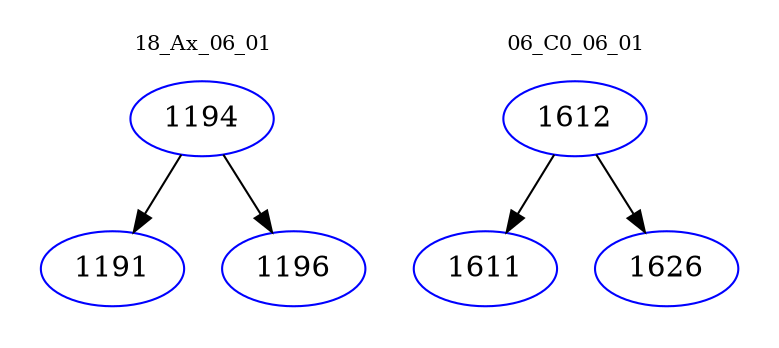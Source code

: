 digraph{
subgraph cluster_0 {
color = white
label = "18_Ax_06_01";
fontsize=10;
T0_1194 [label="1194", color="blue"]
T0_1194 -> T0_1191 [color="black"]
T0_1191 [label="1191", color="blue"]
T0_1194 -> T0_1196 [color="black"]
T0_1196 [label="1196", color="blue"]
}
subgraph cluster_1 {
color = white
label = "06_C0_06_01";
fontsize=10;
T1_1612 [label="1612", color="blue"]
T1_1612 -> T1_1611 [color="black"]
T1_1611 [label="1611", color="blue"]
T1_1612 -> T1_1626 [color="black"]
T1_1626 [label="1626", color="blue"]
}
}

